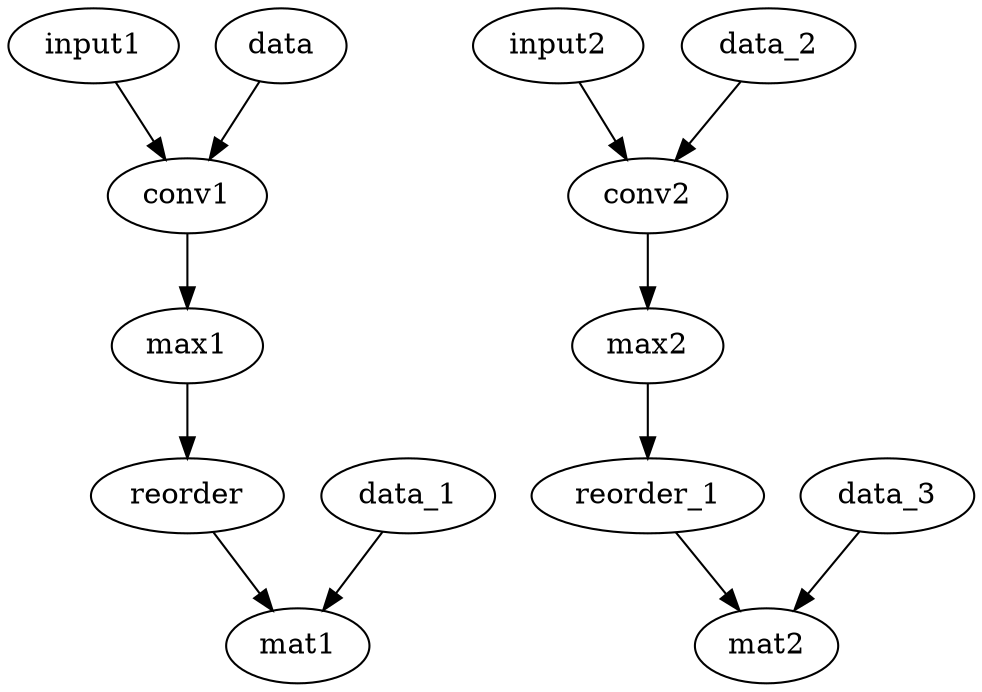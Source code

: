 digraph G {
0[label="input1"];
1[label="data"];
2[label="conv1"];
3[label="max1"];
4[label="reorder"];
5[label="data_1"];
6[label="mat1"];
7[label="input2"];
8[label="data_2"];
9[label="conv2"];
10[label="max2"];
11[label="reorder_1"];
12[label="data_3"];
13[label="mat2"];
0->2 ;
1->2 ;
2->3 ;
3->4 ;
4->6 ;
5->6 ;
7->9 ;
8->9 ;
9->10 ;
10->11 ;
11->13 ;
12->13 ;
}
